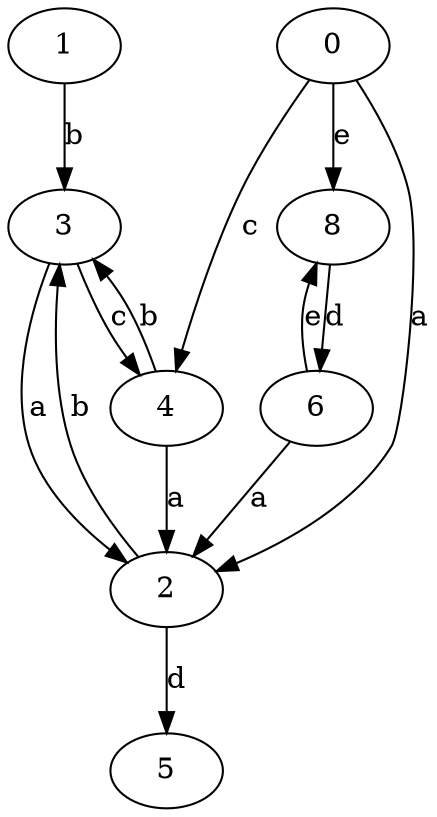 strict digraph  {
1;
2;
3;
4;
5;
6;
8;
0;
1 -> 3  [label=b];
2 -> 3  [label=b];
2 -> 5  [label=d];
3 -> 2  [label=a];
3 -> 4  [label=c];
4 -> 2  [label=a];
4 -> 3  [label=b];
6 -> 2  [label=a];
6 -> 8  [label=e];
8 -> 6  [label=d];
0 -> 2  [label=a];
0 -> 4  [label=c];
0 -> 8  [label=e];
}
